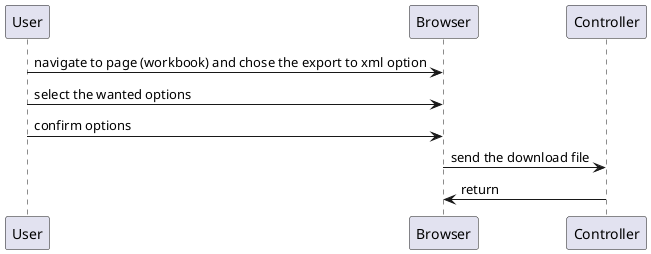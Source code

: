 @startuml
User -> Browser : navigate to page (workbook) and chose the export to xml option
User -> Browser : select the wanted options
User -> Browser : confirm options
Browser -> Controller : send the download file
Controller -> Browser : return

@enduml
